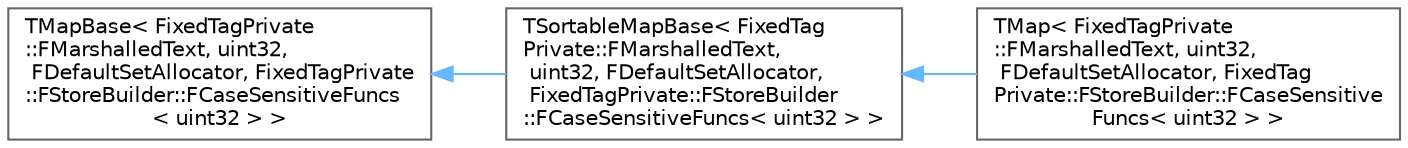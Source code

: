 digraph "Graphical Class Hierarchy"
{
 // INTERACTIVE_SVG=YES
 // LATEX_PDF_SIZE
  bgcolor="transparent";
  edge [fontname=Helvetica,fontsize=10,labelfontname=Helvetica,labelfontsize=10];
  node [fontname=Helvetica,fontsize=10,shape=box,height=0.2,width=0.4];
  rankdir="LR";
  Node0 [id="Node000000",label="TMapBase\< FixedTagPrivate\l::FMarshalledText, uint32,\l FDefaultSetAllocator, FixedTagPrivate\l::FStoreBuilder::FCaseSensitiveFuncs\l\< uint32 \> \>",height=0.2,width=0.4,color="grey40", fillcolor="white", style="filled",URL="$d8/dad/classTMapBase.html",tooltip=" "];
  Node0 -> Node1 [id="edge6696_Node000000_Node000001",dir="back",color="steelblue1",style="solid",tooltip=" "];
  Node1 [id="Node000001",label="TSortableMapBase\< FixedTag\lPrivate::FMarshalledText,\l uint32, FDefaultSetAllocator,\l FixedTagPrivate::FStoreBuilder\l::FCaseSensitiveFuncs\< uint32 \> \>",height=0.2,width=0.4,color="grey40", fillcolor="white", style="filled",URL="$de/df5/classTSortableMapBase.html",tooltip=" "];
  Node1 -> Node2 [id="edge6697_Node000001_Node000002",dir="back",color="steelblue1",style="solid",tooltip=" "];
  Node2 [id="Node000002",label="TMap\< FixedTagPrivate\l::FMarshalledText, uint32,\l FDefaultSetAllocator, FixedTag\lPrivate::FStoreBuilder::FCaseSensitive\lFuncs\< uint32 \> \>",height=0.2,width=0.4,color="grey40", fillcolor="white", style="filled",URL="$d8/da9/classTMap.html",tooltip=" "];
}

